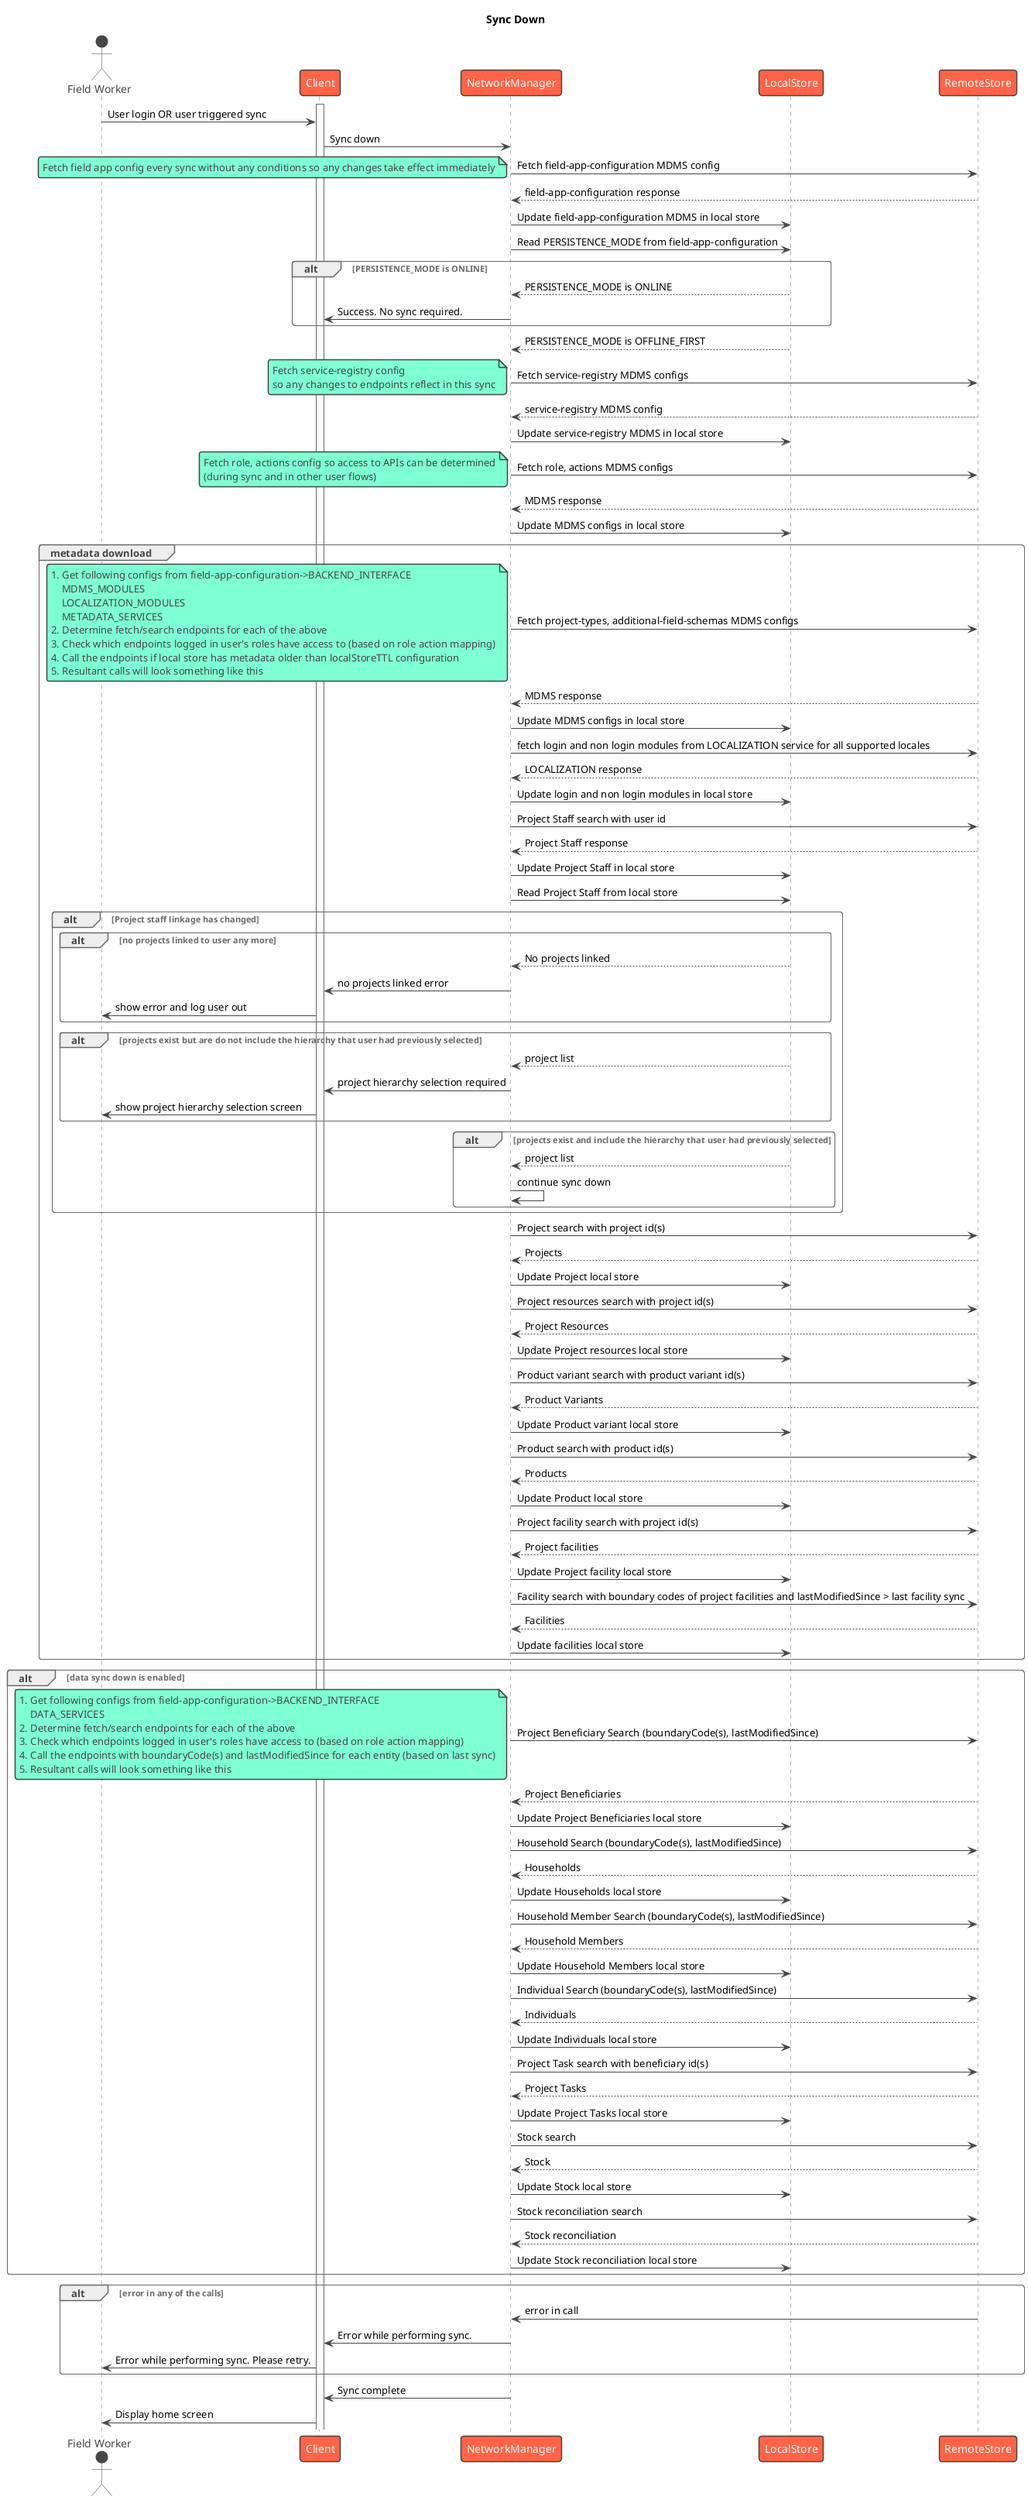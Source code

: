 @startuml
!theme vibrant
title Sync Down
actor "Field Worker" as a
participant Client as c
participant NetworkManager as nm
participant LocalStore as l
participant RemoteStore as r

activate c
a -> c: User login OR user triggered sync
c -> nm: Sync down
nm -> r: Fetch field-app-configuration MDMS config
note left
  Fetch field app config every sync without any conditions so any changes take effect immediately
end note
r --> nm: field-app-configuration response
nm -> l: Update field-app-configuration MDMS in local store
nm -> l: Read PERSISTENCE_MODE from field-app-configuration
alt PERSISTENCE_MODE is ONLINE
  l --> nm: PERSISTENCE_MODE is ONLINE
  nm -> c: Success. No sync required.
end
l --> nm: PERSISTENCE_MODE is OFFLINE_FIRST
nm -> r: Fetch service-registry MDMS configs
note left
  Fetch service-registry config
  so any changes to endpoints reflect in this sync
end note
r --> nm: service-registry MDMS config
nm -> l: Update service-registry MDMS in local store
nm -> r: Fetch role, actions MDMS configs
note left
  Fetch role, actions config so access to APIs can be determined
  (during sync and in other user flows)
end note
r --> nm: MDMS response
nm -> l: Update MDMS configs in local store
group metadata download
  nm -> r: Fetch project-types, additional-field-schemas MDMS configs
  note left
    1. Get following configs from field-app-configuration->BACKEND_INTERFACE
        MDMS_MODULES
        LOCALIZATION_MODULES
        METADATA_SERVICES
    2. Determine fetch/search endpoints for each of the above
    3. Check which endpoints logged in user's roles have access to (based on role action mapping)
    4. Call the endpoints if local store has metadata older than localStoreTTL configuration
    5. Resultant calls will look something like this
  end note
  r --> nm: MDMS response
  nm -> l: Update MDMS configs in local store
  nm -> r: fetch login and non login modules from LOCALIZATION service for all supported locales
  r --> nm: LOCALIZATION response
  nm -> l: Update login and non login modules in local store
  nm -> r: Project Staff search with user id
  r --> nm: Project Staff response
  nm -> l: Update Project Staff in local store
  nm -> l: Read Project Staff from local store
  alt Project staff linkage has changed
    alt no projects linked to user any more
      l --> nm: No projects linked
      nm -> c: no projects linked error
      c -> a: show error and log user out
    end
    alt projects exist but are do not include the hierarchy that user had previously selected
      l --> nm: project list
      nm -> c: project hierarchy selection required
      c -> a: show project hierarchy selection screen
    end
    alt projects exist and include the hierarchy that user had previously selected
      l --> nm: project list
      nm -> nm: continue sync down
    end
  end
  nm -> r: Project search with project id(s)
  r --> nm: Projects
  nm -> l: Update Project local store
  nm -> r: Project resources search with project id(s)
  r --> nm: Project Resources
  nm -> l: Update Project resources local store
  nm -> r: Product variant search with product variant id(s)
  r --> nm: Product Variants
  nm -> l: Update Product variant local store
  nm -> r: Product search with product id(s)
  r --> nm: Products
  nm -> l: Update Product local store
  nm -> r: Project facility search with project id(s)
  r --> nm: Project facilities
  nm -> l: Update Project facility local store
  nm -> r: Facility search with boundary codes of project facilities and lastModifiedSince > last facility sync
  r --> nm: Facilities
  nm -> l: Update facilities local store
end
alt data sync down is enabled
  nm -> r: Project Beneficiary Search (boundaryCode(s), lastModifiedSince)
  note left
    1. Get following configs from field-app-configuration->BACKEND_INTERFACE
        DATA_SERVICES
    2. Determine fetch/search endpoints for each of the above
    3. Check which endpoints logged in user's roles have access to (based on role action mapping)
    4. Call the endpoints with boundaryCode(s) and lastModifiedSince for each entity (based on last sync)
    5. Resultant calls will look something like this
  end note
  r --> nm: Project Beneficiaries
  nm -> l: Update Project Beneficiaries local store
  nm -> r: Household Search (boundaryCode(s), lastModifiedSince)
  r --> nm: Households
  nm -> l: Update Households local store
  nm -> r: Household Member Search (boundaryCode(s), lastModifiedSince)
  r --> nm: Household Members
  nm -> l: Update Household Members local store
  nm -> r: Individual Search (boundaryCode(s), lastModifiedSince)
  r --> nm: Individuals
  nm -> l: Update Individuals local store
'    alt project beneficiary type is household
'      nm -> r: Household search with beneficiary id(s) and (boundaryCode, lastModifiedSince)
'      nm -> r: Household Member search with household id and (boundaryCode, lastModifiedSince)
'      nm -> r: Individual search (boundaryCode, lastModifiedSince)
'    end
'    alt project beneficiary type is individual
'      nm -> r: Individual Search
'      nm -> r: Household Member search with individual id
'      nm -> r: Household search with household id
'      nm -> r: Household member search with household id
'    end
  nm -> r: Project Task search with beneficiary id(s)
  r --> nm: Project Tasks
  nm -> l: Update Project Tasks local store
  nm -> r: Stock search
  r --> nm: Stock
  nm -> l: Update Stock local store
  'Stock reconciliation required?
  nm -> r: Stock reconciliation search
  r --> nm: Stock reconciliation
  nm -> l: Update Stock reconciliation local store
end
alt error in any of the calls
  r -> nm: error in call
  nm -> c: Error while performing sync.
  c -> a: Error while performing sync. Please retry.
end
nm -> c: Sync complete
c -> a: Display home screen
@enduml